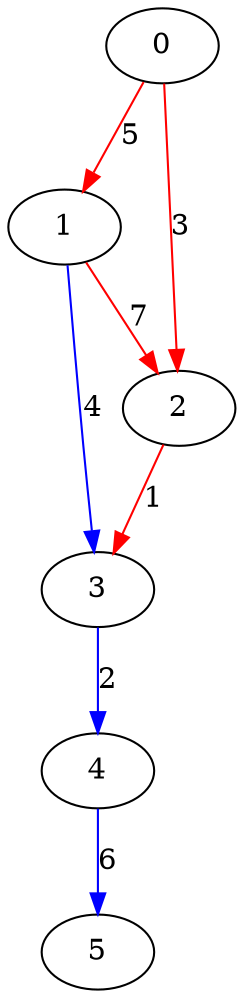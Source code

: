 digraph G {

0 -> 1 [label="5"][color="red"];
0 -> 2 [label="3"][color="red"];
1 -> 2 [label="7"][color="red"];
1 -> 3 [label="4"][color="blue"];
2 -> 3 [label="1"][color="red"];
3 -> 4 [label="2"][color="blue"];
4 -> 5 [label="6"][color="blue"];

}